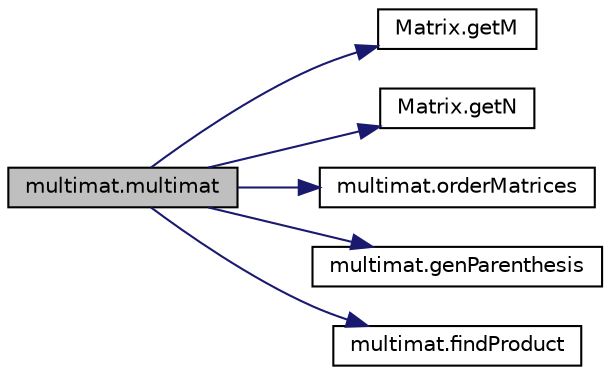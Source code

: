 digraph G
{
  edge [fontname="Helvetica",fontsize="10",labelfontname="Helvetica",labelfontsize="10"];
  node [fontname="Helvetica",fontsize="10",shape=record];
  rankdir="LR";
  Node1 [label="multimat.multimat",height=0.2,width=0.4,color="black", fillcolor="grey75", style="filled" fontcolor="black"];
  Node1 -> Node2 [color="midnightblue",fontsize="10",style="solid",fontname="Helvetica"];
  Node2 [label="Matrix.getM",height=0.2,width=0.4,color="black", fillcolor="white", style="filled",URL="$d3/d3f/classMatrix.html#ab882eddc120c8c8023a462f740f67bb7"];
  Node1 -> Node3 [color="midnightblue",fontsize="10",style="solid",fontname="Helvetica"];
  Node3 [label="Matrix.getN",height=0.2,width=0.4,color="black", fillcolor="white", style="filled",URL="$d3/d3f/classMatrix.html#a0dadbd15c145719d504b3c7e1d626870"];
  Node1 -> Node4 [color="midnightblue",fontsize="10",style="solid",fontname="Helvetica"];
  Node4 [label="multimat.orderMatrices",height=0.2,width=0.4,color="black", fillcolor="white", style="filled",URL="$dd/dc8/classmultimat.html#aa27b1cb5d03fa9018afdc4a6f97fd083"];
  Node1 -> Node5 [color="midnightblue",fontsize="10",style="solid",fontname="Helvetica"];
  Node5 [label="multimat.genParenthesis",height=0.2,width=0.4,color="black", fillcolor="white", style="filled",URL="$dd/dc8/classmultimat.html#a31d418c7baa4664d0b2b9aee8a56d0ec"];
  Node1 -> Node6 [color="midnightblue",fontsize="10",style="solid",fontname="Helvetica"];
  Node6 [label="multimat.findProduct",height=0.2,width=0.4,color="black", fillcolor="white", style="filled",URL="$dd/dc8/classmultimat.html#a2b2afedbe220600fe1b27352124d7469"];
}
